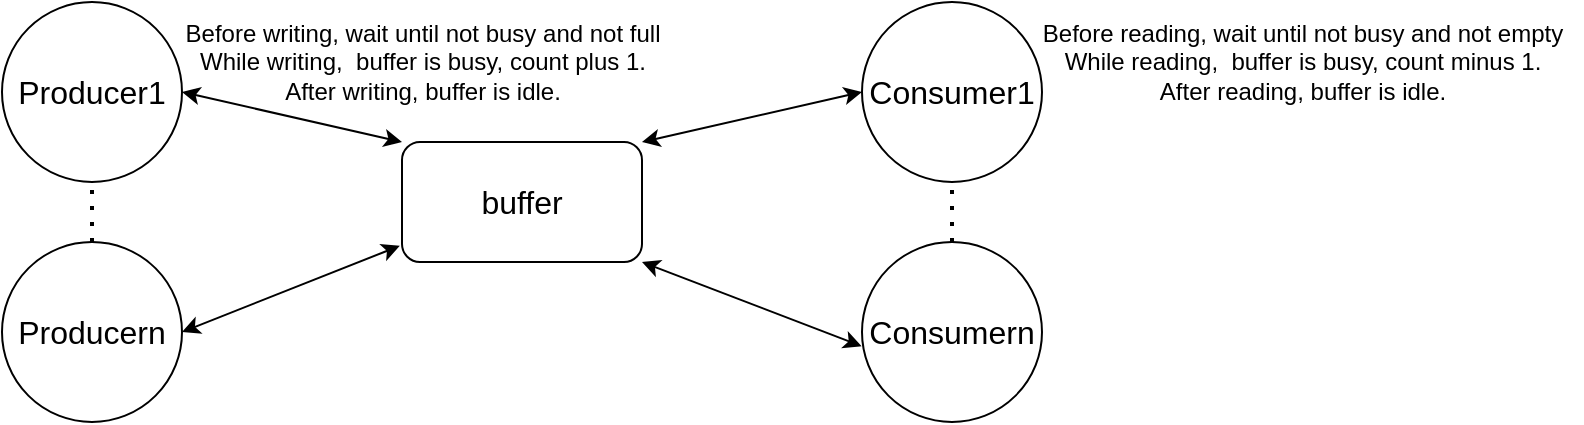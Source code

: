 <mxfile scale="3" border="0">
    <diagram id="3YJW6l4cVBS8A6d9cadX" name="Page-1">
        <mxGraphModel dx="1078" dy="845" grid="1" gridSize="10" guides="1" tooltips="1" connect="1" arrows="1" fold="1" page="1" pageScale="1" pageWidth="1100" pageHeight="1700" math="0" shadow="0">
            <root>
                <mxCell id="0"/>
                <mxCell id="1" parent="0"/>
                <mxCell id="2" value="Producer1" style="ellipse;whiteSpace=wrap;html=1;aspect=fixed;fontSize=16;" vertex="1" parent="1">
                    <mxGeometry x="260" y="100" width="90" height="90" as="geometry"/>
                </mxCell>
                <mxCell id="3" value="Producern" style="ellipse;whiteSpace=wrap;html=1;aspect=fixed;fontSize=16;" vertex="1" parent="1">
                    <mxGeometry x="260" y="220" width="90" height="90" as="geometry"/>
                </mxCell>
                <mxCell id="5" value="Consumer1" style="ellipse;whiteSpace=wrap;html=1;aspect=fixed;fontSize=16;" vertex="1" parent="1">
                    <mxGeometry x="690" y="100" width="90" height="90" as="geometry"/>
                </mxCell>
                <mxCell id="6" value="Consumern" style="ellipse;whiteSpace=wrap;html=1;aspect=fixed;fontSize=16;" vertex="1" parent="1">
                    <mxGeometry x="690" y="220" width="90" height="90" as="geometry"/>
                </mxCell>
                <mxCell id="8" value="buffer" style="rounded=1;whiteSpace=wrap;html=1;fontSize=16;" vertex="1" parent="1">
                    <mxGeometry x="460" y="170" width="120" height="60" as="geometry"/>
                </mxCell>
                <mxCell id="9" value="" style="endArrow=none;dashed=1;html=1;dashPattern=1 3;strokeWidth=2;entryX=0.5;entryY=1;entryDx=0;entryDy=0;exitX=0.5;exitY=0;exitDx=0;exitDy=0;" edge="1" parent="1" source="3" target="2">
                    <mxGeometry width="50" height="50" relative="1" as="geometry">
                        <mxPoint x="490" y="250" as="sourcePoint"/>
                        <mxPoint x="540" y="200" as="targetPoint"/>
                    </mxGeometry>
                </mxCell>
                <mxCell id="10" value="" style="endArrow=none;dashed=1;html=1;dashPattern=1 3;strokeWidth=2;entryX=0.5;entryY=1;entryDx=0;entryDy=0;exitX=0.5;exitY=0;exitDx=0;exitDy=0;" edge="1" parent="1" source="6" target="5">
                    <mxGeometry width="50" height="50" relative="1" as="geometry">
                        <mxPoint x="405" y="230" as="sourcePoint"/>
                        <mxPoint x="405" y="200" as="targetPoint"/>
                    </mxGeometry>
                </mxCell>
                <mxCell id="11" value="" style="endArrow=classic;startArrow=classic;html=1;exitX=1;exitY=0.5;exitDx=0;exitDy=0;entryX=0;entryY=0;entryDx=0;entryDy=0;" edge="1" parent="1" source="2" target="8">
                    <mxGeometry width="50" height="50" relative="1" as="geometry">
                        <mxPoint x="380" y="210" as="sourcePoint"/>
                        <mxPoint x="430" y="160" as="targetPoint"/>
                    </mxGeometry>
                </mxCell>
                <mxCell id="12" value="Before writing, wait until not busy and not full&lt;div&gt;While writing,&amp;nbsp; buffer is busy, count plus 1.&lt;/div&gt;&lt;div&gt;After writing, buffer is idle.&lt;/div&gt;" style="text;html=1;align=center;verticalAlign=middle;resizable=0;points=[];autosize=1;strokeColor=none;fillColor=none;" vertex="1" parent="1">
                    <mxGeometry x="340" y="100" width="260" height="60" as="geometry"/>
                </mxCell>
                <mxCell id="13" value="" style="endArrow=classic;startArrow=classic;html=1;exitX=1;exitY=0.5;exitDx=0;exitDy=0;entryX=-0.009;entryY=0.865;entryDx=0;entryDy=0;entryPerimeter=0;" edge="1" parent="1" source="3" target="8">
                    <mxGeometry width="50" height="50" relative="1" as="geometry">
                        <mxPoint x="360" y="155" as="sourcePoint"/>
                        <mxPoint x="470" y="180" as="targetPoint"/>
                    </mxGeometry>
                </mxCell>
                <mxCell id="14" value="Before reading, wait until not busy and not empty&lt;div&gt;While reading,&amp;nbsp; buffer is busy, count minus 1.&lt;/div&gt;&lt;div&gt;After reading, buffer is idle.&lt;/div&gt;" style="text;html=1;align=center;verticalAlign=middle;resizable=0;points=[];autosize=1;strokeColor=none;fillColor=none;" vertex="1" parent="1">
                    <mxGeometry x="770" y="100" width="280" height="60" as="geometry"/>
                </mxCell>
                <mxCell id="15" value="" style="endArrow=classic;startArrow=classic;html=1;exitX=1;exitY=0;exitDx=0;exitDy=0;entryX=0;entryY=0.5;entryDx=0;entryDy=0;" edge="1" parent="1" source="8" target="5">
                    <mxGeometry width="50" height="50" relative="1" as="geometry">
                        <mxPoint x="360" y="155" as="sourcePoint"/>
                        <mxPoint x="470" y="180" as="targetPoint"/>
                    </mxGeometry>
                </mxCell>
                <mxCell id="17" value="" style="endArrow=classic;startArrow=classic;html=1;exitX=1;exitY=1;exitDx=0;exitDy=0;entryX=-0.002;entryY=0.579;entryDx=0;entryDy=0;entryPerimeter=0;" edge="1" parent="1" source="8" target="6">
                    <mxGeometry width="50" height="50" relative="1" as="geometry">
                        <mxPoint x="580" y="400" as="sourcePoint"/>
                        <mxPoint x="630" y="350" as="targetPoint"/>
                    </mxGeometry>
                </mxCell>
            </root>
        </mxGraphModel>
    </diagram>
</mxfile>